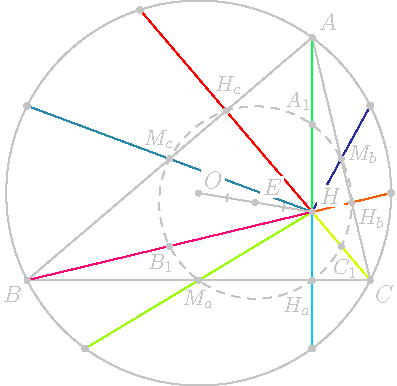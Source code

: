 import geometry;
size(7cm);

pen penColor = rgb("c5c5c5");

triangle t = triangleabc(4, 6, 5.5);

point A = t.C;
point B = t.A;
point C = t.B;

circle w = circle(t);

point O = w.C;
point H = orthocentercenter(t);
point _E = midpoint(segment(O, H));

point Ma = midpoint(segment(C, B));
point Mc = midpoint(segment(A, B));
point Mb = midpoint(segment(C, A));

point Ha = intersectionpoint(line(A, H), line(B, C));
point Hb = intersectionpoint(line(B, H), line(A, C));
point Hc = intersectionpoint(line(C, H), line(B, A));

point A1 = midpoint(segment(A, H));
point C1 = midpoint(segment(C, H));
point B1 = midpoint(segment(B, H));


point MaW = intersectionpoints(w, line(H, false, Ma))[0];
point MbW = intersectionpoints(w, line(H, false, Mb))[0];
point McW = intersectionpoints(w, line(H, false, Mc))[0];


point HaW = intersectionpoints(w, line(H, false, Ha))[0];
point HbW = intersectionpoints(w, line(H, false, Hb))[0];
point HcW = intersectionpoints(w, line(H, false, Hc))[0];


circle e = circle(_E, w.r/2);



//draw


draw(t, penColor);
draw(w, penColor);
draw(e, penColor+dashed);


draw(segment(H, HcW), 0.5 + rgb("FF0000"));
draw(segment(H, HbW), 0.5 + rgb("FF5D00"));
draw(segment(H, HaW), 0.5 + rgb("00C8FF"));


draw(segment(H, MaW), 0.5 + rgb("9BFF00"));
draw(segment(H, MbW), 0.5 + rgb("272BA9"));
draw(segment(H, McW), 0.5 + rgb("2788A9"));

draw(segment(H, A), 0.5 + rgb("00FF44"));
draw(segment(H, B), 0.5 + rgb("FF0074"));
draw(segment(H, C), 0.5 + rgb("D4FF00"));


dot(Label("$E$", UnFill), _E, N+E, fontsize(12) + penColor);
dot(Label("$O$", UnFill), O, NE, fontsize(12) + penColor);
dot(Label("$H$", UnFill), H, 1.5*NE, fontsize(12) + penColor);

dot("$A$", A, N+E, fontsize(12) + penColor);
dot("$B$", B, SW, fontsize(12) + penColor);
dot("$C$", C, SE, fontsize(12) + penColor);



dot(Label("$C_1$"), C1, S*2+E*0.3, fontsize(11) + penColor);
dot(Label("$B_1$"), B1, S*1.2+W*0.5, fontsize(11) + penColor);
dot(Label("$A_1$"), A1, N*2.2+W*1.1, fontsize(11) + penColor);

dot(Label("$H_b$"), Hb, S+E, fontsize(11) + penColor);
dot(Label("$H_c$"), Hc, N*2.5+E*0.2, fontsize(11) + penColor);
dot(Label("$H_a$"), Ha, S*2.5+W*1.2, fontsize(11) + penColor);

dot(Label("$M_b$"), Mb, N*0.3+E, fontsize(11) + penColor);
dot(Label("$M_c$"), Mc, N*1.6+W*0.7, fontsize(11) + penColor);
dot(Label("$M_a$"), Ma, S*1.5, fontsize(11) + penColor);



dot(MbW, 1.2mm+penColor);
dot(MaW, 1.2mm+penColor);
dot(McW, 1.2mm+penColor);

dot(HbW, 1.2mm+penColor);
dot(HaW, 1.2mm+penColor);
dot(HcW, 1.2mm+penColor);


draw(segment(H, _E), penColor, StickIntervalMarker(1, 1, 3.5, penColor));
draw(segment(O, _E), penColor, StickIntervalMarker(1, 1, 3.5, penColor));


/*
dot("$M_b^{\Omega}$", MbW, N*0.5+E, fontsize(11) + penColor);
dot("$M_c^{\Omega}$", McW, NW, fontsize(11) + penColor);
dot("$M_a^{\Omega}$", MaW, S*1.5, fontsize(11) + penColor);


dot("$H_b^{\Omega}$", HbW, N*0.5+E, fontsize(11) + penColor);
dot("$H_c^{\Omega}$", HcW, NW, fontsize(11) + penColor);
dot("$H_a^{\Omega}$", HaW, S*1.5, fontsize(11) + penColor);
*/
